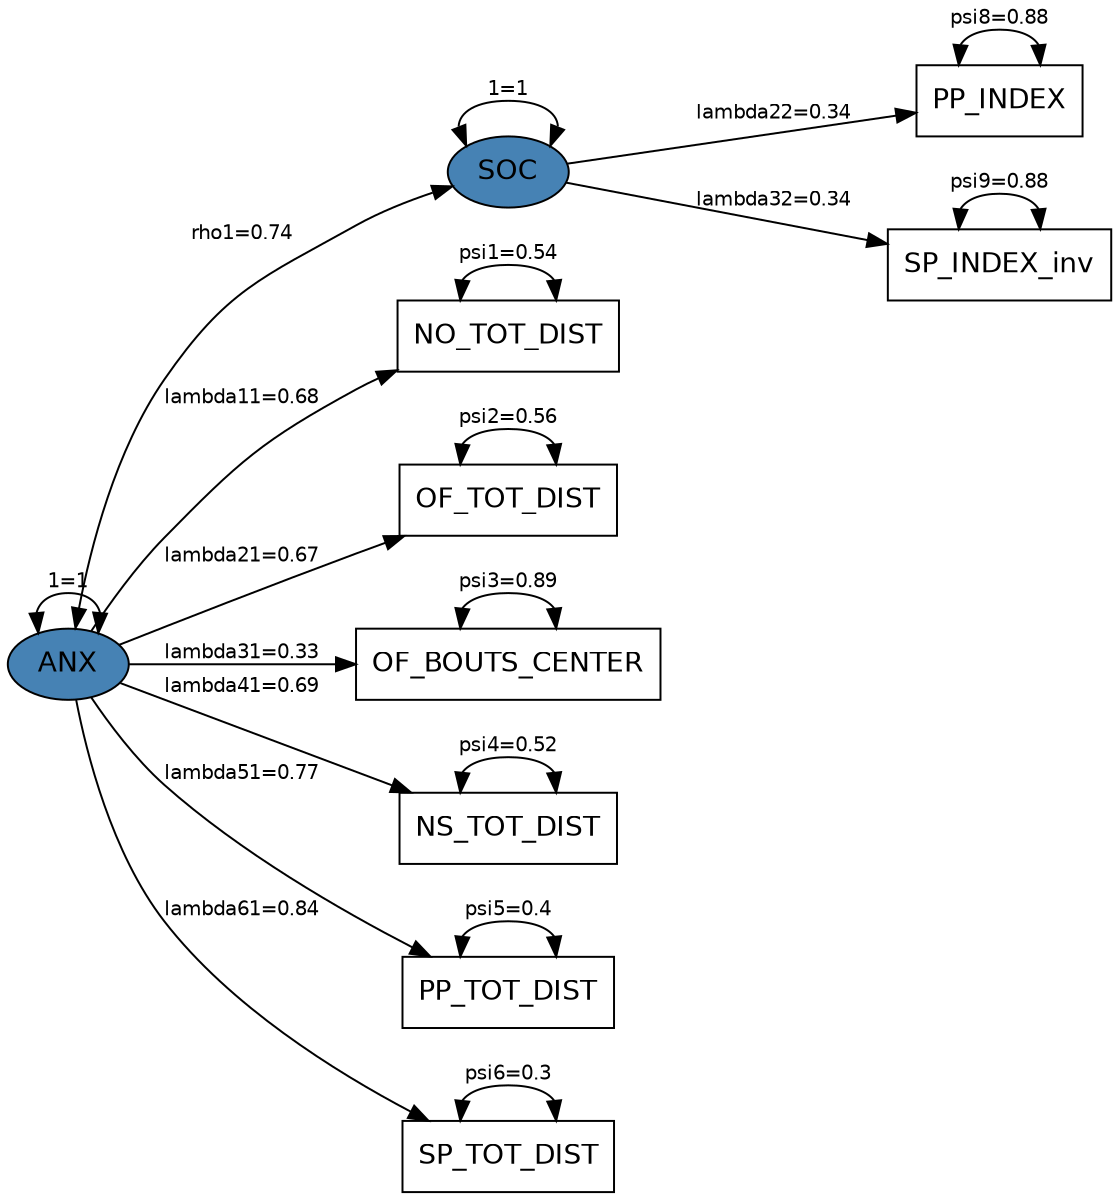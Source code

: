 digraph "Risk_Model" {
  rankdir=LR;
  size="8,8";
  node [fontname="Helvetica" fontsize=14 fillcolor="steelblue" shape=box style=filled];
  edge [fontname="Helvetica" fontsize=10];
  center=1;
  "ANX" [shape=ellipse]
  "SOC" [shape=ellipse]
  "NO_TOT_DIST" [fillcolor="transparent"]
  "OF_TOT_DIST" [fillcolor="transparent"]
  "OF_BOUTS_CENTER" [fillcolor="transparent"]
  "NS_TOT_DIST" [fillcolor="transparent"]
  "PP_TOT_DIST" [fillcolor="transparent"]
  "SP_TOT_DIST" [fillcolor="transparent"]
  "PP_INDEX" [fillcolor="transparent"]
  "SP_INDEX_inv" [fillcolor="transparent"]
  "ANX" -> "NO_TOT_DIST" [label="lambda11=0.68" color=black penwidth=1.001];
  "ANX" -> "OF_TOT_DIST" [label="lambda21=0.67" color=black penwidth=1.001];
  "ANX" -> "OF_BOUTS_CENTER" [label="lambda31=0.33" color=black penwidth=1.001];
  "ANX" -> "NS_TOT_DIST" [label="lambda41=0.69" color=black penwidth=1.001];
  "ANX" -> "PP_TOT_DIST" [label="lambda51=0.77" color=black penwidth=1.001];
  "ANX" -> "SP_TOT_DIST" [label="lambda61=0.84" color=black penwidth=1.001];
  "SOC" -> "PP_INDEX" [label="lambda22=0.34" color=black penwidth=1.001];
  "SOC" -> "SP_INDEX_inv" [label="lambda32=0.34" color=black penwidth=1.001];
  "NO_TOT_DIST" -> "NO_TOT_DIST" [label="psi1=0.54" dir=both color=black penwidth=1.001];
  "OF_TOT_DIST" -> "OF_TOT_DIST" [label="psi2=0.56" dir=both color=black penwidth=1.001];
  "OF_BOUTS_CENTER" -> "OF_BOUTS_CENTER" [label="psi3=0.89" dir=both color=black penwidth=1.001];
  "NS_TOT_DIST" -> "NS_TOT_DIST" [label="psi4=0.52" dir=both color=black penwidth=1.001];
  "PP_TOT_DIST" -> "PP_TOT_DIST" [label="psi5=0.4" dir=both color=black penwidth=1.001];
  "SP_TOT_DIST" -> "SP_TOT_DIST" [label="psi6=0.3" dir=both color=black penwidth=1.001];
  "PP_INDEX" -> "PP_INDEX" [label="psi8=0.88" dir=both color=black penwidth=1.001];
  "SP_INDEX_inv" -> "SP_INDEX_inv" [label="psi9=0.88" dir=both color=black penwidth=1.001];
  "ANX" -> "ANX" [label="1=1" dir=both color=black penwidth=1.001];
  "SOC" -> "SOC" [label="1=1" dir=both color=black penwidth=1.001];
  "ANX" -> "SOC" [label="rho1=0.74" dir=both color=black penwidth=1.001];
}
